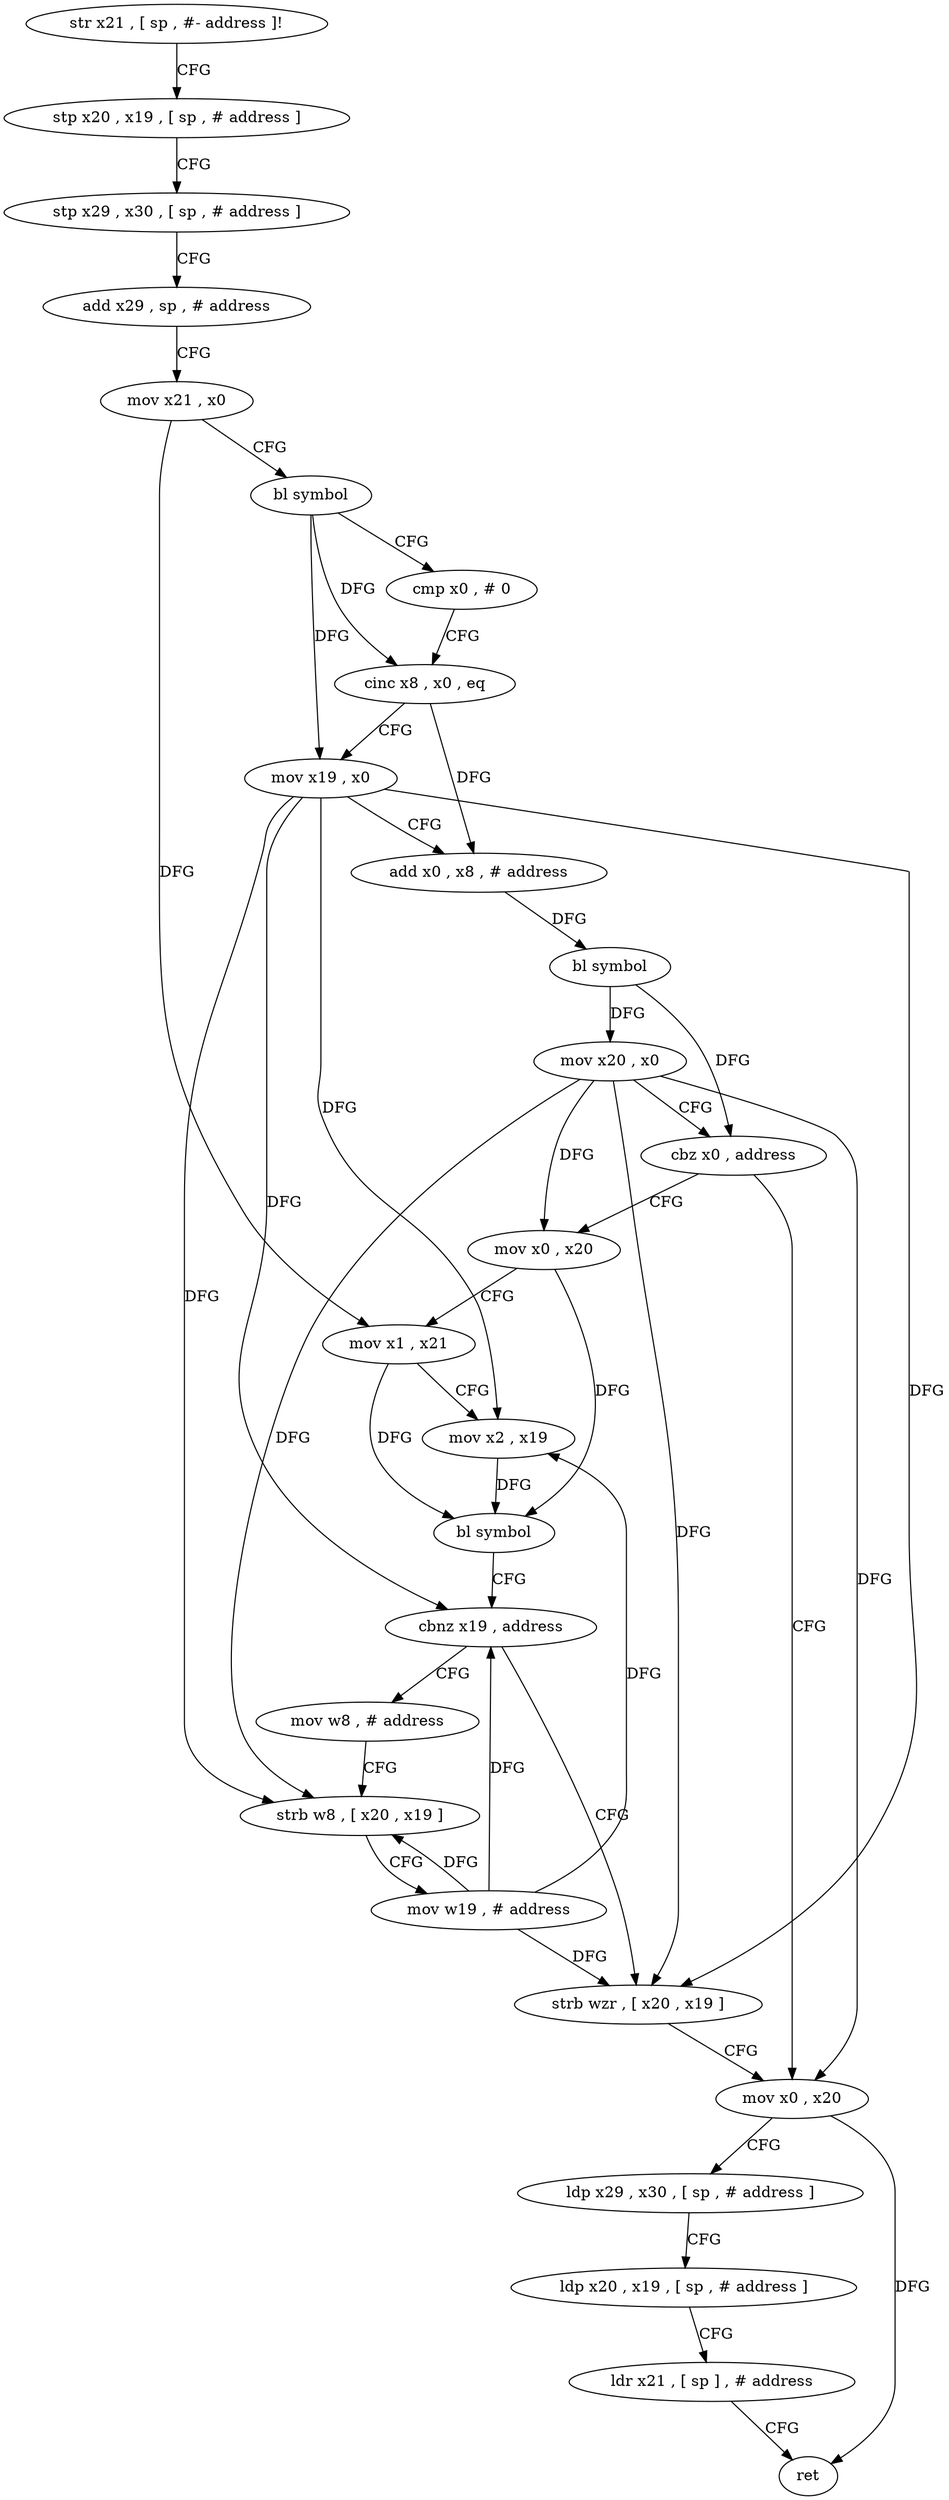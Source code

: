 digraph "func" {
"4233872" [label = "str x21 , [ sp , #- address ]!" ]
"4233876" [label = "stp x20 , x19 , [ sp , # address ]" ]
"4233880" [label = "stp x29 , x30 , [ sp , # address ]" ]
"4233884" [label = "add x29 , sp , # address" ]
"4233888" [label = "mov x21 , x0" ]
"4233892" [label = "bl symbol" ]
"4233896" [label = "cmp x0 , # 0" ]
"4233900" [label = "cinc x8 , x0 , eq" ]
"4233904" [label = "mov x19 , x0" ]
"4233908" [label = "add x0 , x8 , # address" ]
"4233912" [label = "bl symbol" ]
"4233916" [label = "mov x20 , x0" ]
"4233920" [label = "cbz x0 , address" ]
"4233960" [label = "mov x0 , x20" ]
"4233924" [label = "mov x0 , x20" ]
"4233964" [label = "ldp x29 , x30 , [ sp , # address ]" ]
"4233968" [label = "ldp x20 , x19 , [ sp , # address ]" ]
"4233972" [label = "ldr x21 , [ sp ] , # address" ]
"4233976" [label = "ret" ]
"4233928" [label = "mov x1 , x21" ]
"4233932" [label = "mov x2 , x19" ]
"4233936" [label = "bl symbol" ]
"4233940" [label = "cbnz x19 , address" ]
"4233956" [label = "strb wzr , [ x20 , x19 ]" ]
"4233944" [label = "mov w8 , # address" ]
"4233948" [label = "strb w8 , [ x20 , x19 ]" ]
"4233952" [label = "mov w19 , # address" ]
"4233872" -> "4233876" [ label = "CFG" ]
"4233876" -> "4233880" [ label = "CFG" ]
"4233880" -> "4233884" [ label = "CFG" ]
"4233884" -> "4233888" [ label = "CFG" ]
"4233888" -> "4233892" [ label = "CFG" ]
"4233888" -> "4233928" [ label = "DFG" ]
"4233892" -> "4233896" [ label = "CFG" ]
"4233892" -> "4233900" [ label = "DFG" ]
"4233892" -> "4233904" [ label = "DFG" ]
"4233896" -> "4233900" [ label = "CFG" ]
"4233900" -> "4233904" [ label = "CFG" ]
"4233900" -> "4233908" [ label = "DFG" ]
"4233904" -> "4233908" [ label = "CFG" ]
"4233904" -> "4233932" [ label = "DFG" ]
"4233904" -> "4233940" [ label = "DFG" ]
"4233904" -> "4233956" [ label = "DFG" ]
"4233904" -> "4233948" [ label = "DFG" ]
"4233908" -> "4233912" [ label = "DFG" ]
"4233912" -> "4233916" [ label = "DFG" ]
"4233912" -> "4233920" [ label = "DFG" ]
"4233916" -> "4233920" [ label = "CFG" ]
"4233916" -> "4233960" [ label = "DFG" ]
"4233916" -> "4233924" [ label = "DFG" ]
"4233916" -> "4233956" [ label = "DFG" ]
"4233916" -> "4233948" [ label = "DFG" ]
"4233920" -> "4233960" [ label = "CFG" ]
"4233920" -> "4233924" [ label = "CFG" ]
"4233960" -> "4233964" [ label = "CFG" ]
"4233960" -> "4233976" [ label = "DFG" ]
"4233924" -> "4233928" [ label = "CFG" ]
"4233924" -> "4233936" [ label = "DFG" ]
"4233964" -> "4233968" [ label = "CFG" ]
"4233968" -> "4233972" [ label = "CFG" ]
"4233972" -> "4233976" [ label = "CFG" ]
"4233928" -> "4233932" [ label = "CFG" ]
"4233928" -> "4233936" [ label = "DFG" ]
"4233932" -> "4233936" [ label = "DFG" ]
"4233936" -> "4233940" [ label = "CFG" ]
"4233940" -> "4233956" [ label = "CFG" ]
"4233940" -> "4233944" [ label = "CFG" ]
"4233956" -> "4233960" [ label = "CFG" ]
"4233944" -> "4233948" [ label = "CFG" ]
"4233948" -> "4233952" [ label = "CFG" ]
"4233952" -> "4233956" [ label = "DFG" ]
"4233952" -> "4233932" [ label = "DFG" ]
"4233952" -> "4233940" [ label = "DFG" ]
"4233952" -> "4233948" [ label = "DFG" ]
}
